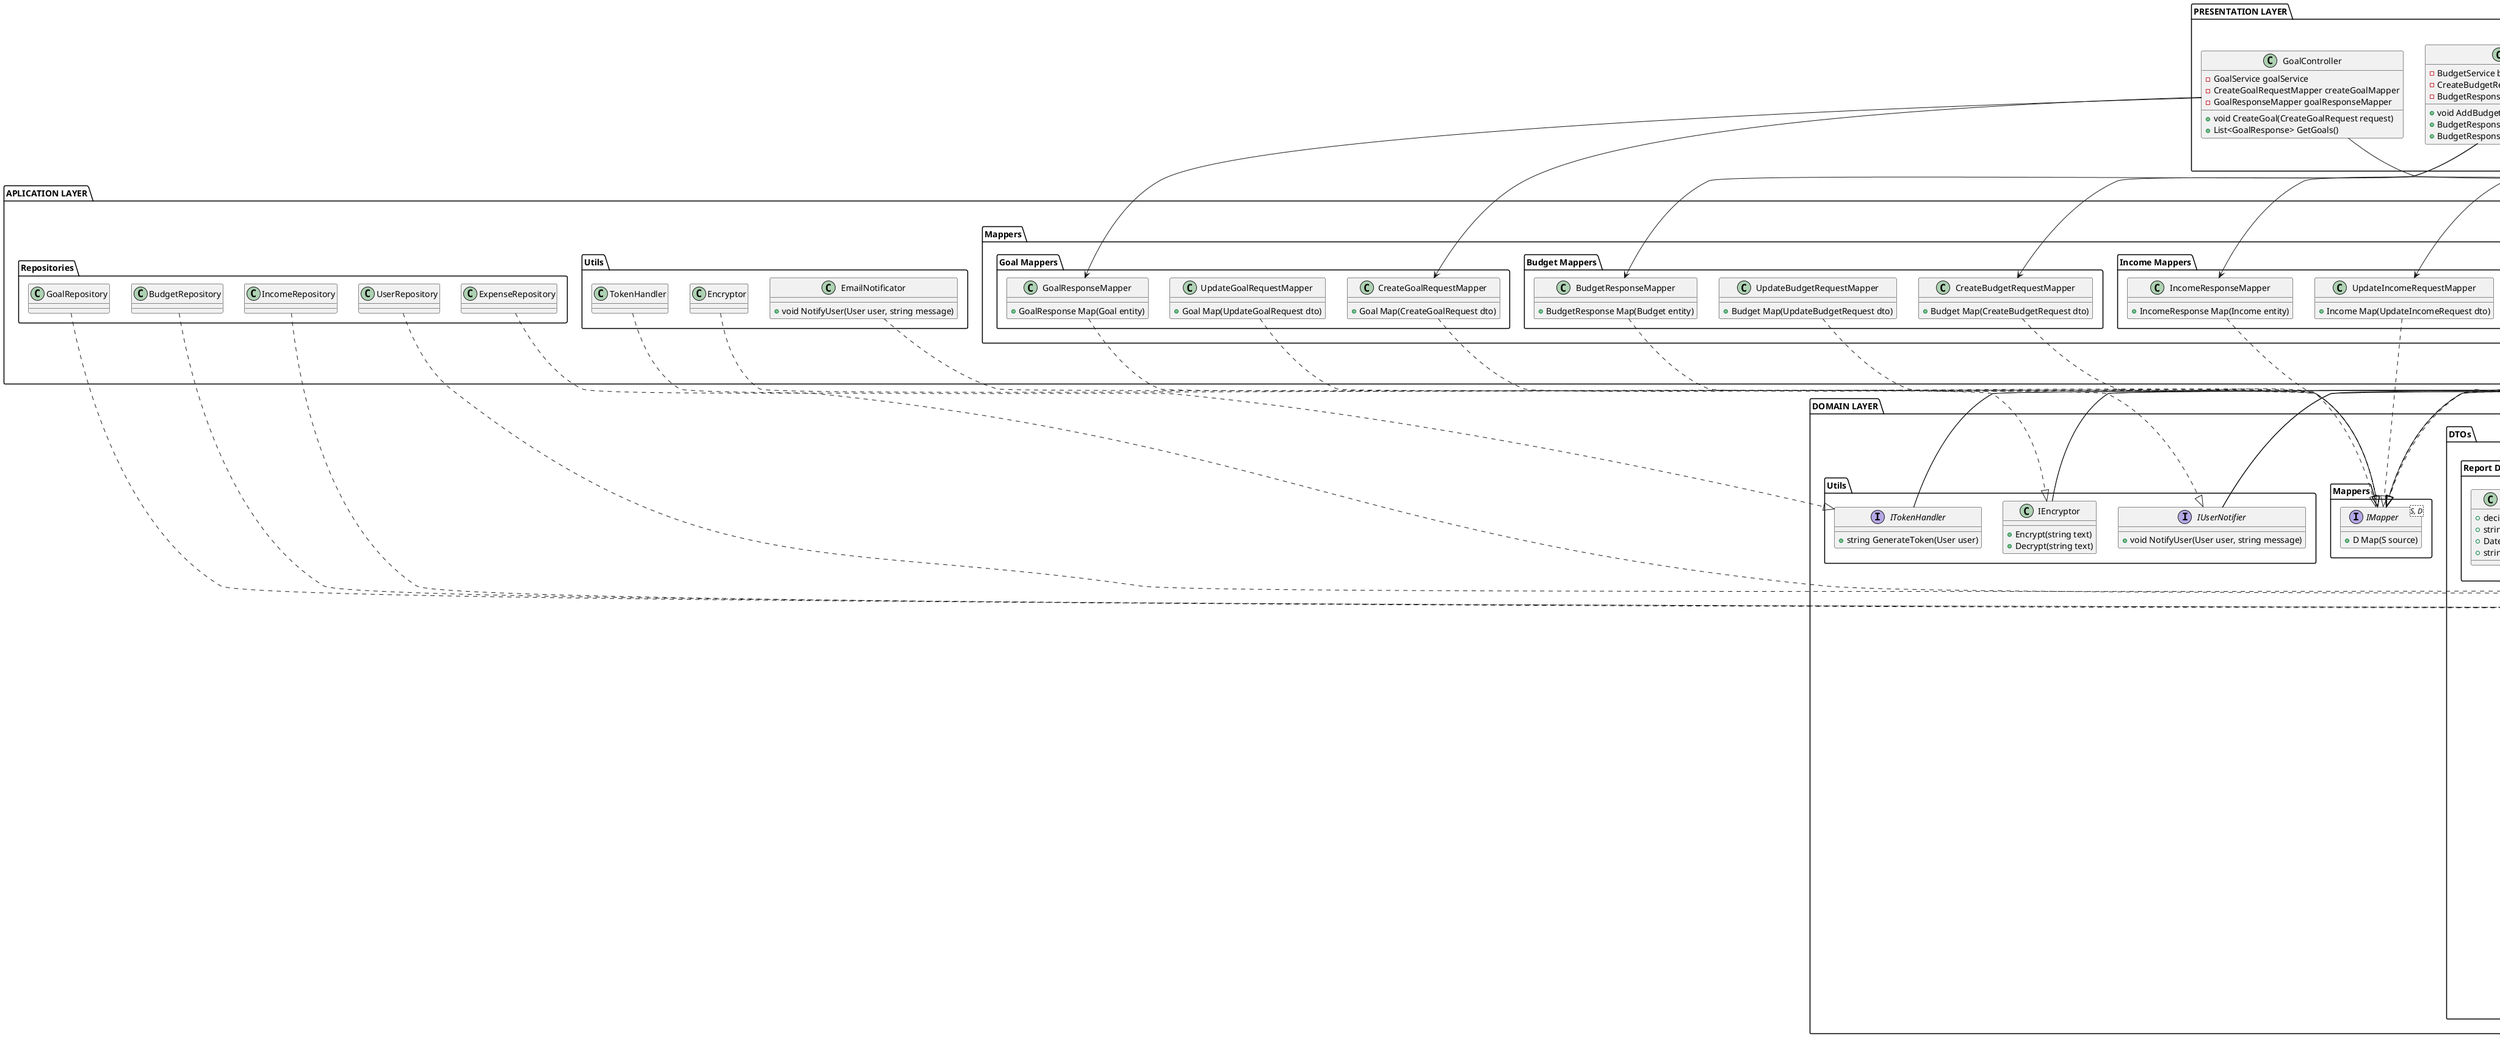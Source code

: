 @startuml ExpenseTracker - Group5

package "DOMAIN LAYER" {

    package "Entities" {
        interface EntityBase {
            +Guid Id
        }

        class User implements EntityBase {
            +string Name
            +string Email
            +string PasswordHash
            +DateTime CreatedAt
        }

        class Expense implements EntityBase {
            +Guid UserId
            +string Currency
            +decimal Amount
            +string Description
            +string Category
            +DateTime Date
            +DateTime CreatedAt
            +boolean IsRecurrent
            +DateTime LastCalculation
        }

        class Income implements EntityBase {
            +Guid UserId
            +string Currency
            +decimal Amount
            +string Source
            +DateTime Date
            +DateTime CreatedAt
        }

        class Budget implements EntityBase {
            +Guid UserId
            +DateTime Month
            +string Currency
            +decimal Amount
            +decimal CurrentAmount
        }

        class Goal implements EntityBase {
            +Guid UserId
            +string Currency
            +decimal GoalAmount
            +DateTime Deadline
            +decimal CurrentAmount
            +DateTime CreatedAt
        }

    }

    package "DTOs" {

        package "User DTOs" {
            class CreateUserRequest {
                +string Name
                +string Email
                +string Password
            }

            class UpdateUserRequest {
                +string Name
                +string Email
                +string Password
            }

            class UserResponse {
                +Guid Id
                +string Name
                +string Email
                +DateTime CreatedAt
            }
        }

        package "Expense DTOs" {
            class CreateExpenseRequest {
                +decimal Amount
                +string Description
                +string Category
                +DateTime Date
                +string Currency
                +boolean IsRecurrent
            }

            class UpdateExpenseRequest {
                +decimal Amount
                +string Description
                +string Category
                +DateTime Date
                +string Currency
                +boolean IsRecurrent
            }

            class ExpenseResponse {
                +Guid Id
                +decimal Amount
                +string Description
                +string Category
                +DateTime Date
                +DateTime CreatedAt
                +boolean IsRecurrent
                +string Currency
            }
        }

        package "Income DTOs" {
            class CreateIncomeRequest {
                +decimal Amount
                +string Source
                +DateTime Date
                +string Currency
            }

            class UpdateIncomeRequest {
                +decimal Amount
                +string Source
                +DateTime Date
                +string Currency
            }

            class IncomeResponse {
                +Guid Id
                +decimal Amount
                +string Source
                +DateTime Date
                +DateTime CreatedAt
                +string Currency
            }
        }

        package "Budget DTOs" {
            class CreateBudgetRequest {
                +DateTime Month
                +string Currency
                +decimal Amount
            }

            class UpdateBudgetRequest {
                +DateTime Month
                +string Currency
                +decimal Amount
            }

            class BudgetResponse {
                +Guid Id
                +DateTime Month
                +decimal Amount
                +decimal CurrentAmount
                +string Currency
            }
        }

        package "Goal DTOs" {
            class CreateGoalRequest {
                +decimal GoalAmount
                +DateTime Deadline
                +string Currency
            }

            class UpdateGoalRequest {
                +decimal GoalAmount
                +DateTime Deadline
                +string Currency
            }

            class GoalResponse {
                +Guid Id
                +decimal GoalAmount
                +decimal CurrentAmount
                +DateTime Deadline
                +DateTime CreatedAt
                +string Currency
            }
        }

        package "Report DTOs" {
            class MonthlySummary {
                +decimal TotalIncome
                +decimal TotalExpenses
                +decimal RemainingBudget
                +string HighestSpendingCategory
                +string Currency
            }

            class ExpenseInsightsResponse {
                +decimal TotalExpenses
                +string HighestSpendingCategory
                +DateTime MostExpensiveMonth
                +string Currency
            }
        }
    }

    package "Repositories" {
        interface IRepository<T implements EntityBase> {
            +bool Save(T item)
            +bool Update(T item)
            +bool Delete(T item)
            +T GetById(Guid itemId)
            +List<T> GetAll()
        }

        interface IUserRepository extends IRepository<User> {
            +User GetByEmail(string email)
        }

        interface IExpenseRepository extends IRepository<Expense> {
            +List<Expense> GetByDateRange(DateTime startDate, DateTime endDate)
            +List<Expense> GetByCategory(string category)
            +List<Expense> GetRecurrentExpenses()
        }

        interface IIncomeRepository extends IRepository<Income> {
            +List<Income> GetByDateRange(DateTime startDate, DateTime endDate)
            +List<Income> GetBySource(string source)
        }

        interface IBudgetRepository extends IRepository<Budget> {
            +Budget GetCurrentBudget()
            +Budget GetByMonth(DateTime month)
            +List<Budget> GetByAmountRange(decimal minAmount, decimal maxAmount)
        }

        interface IGoalRepository extends IRepository<Goal> {
            +List<Goal> GetCurrentGoals()
            +List<Goal> GetByGoalAmountRange(decimal minGoal, decimal maxGoal)
        }
    }

    package "Utils" {
        class IEncryptor {
            + Encrypt(string text)
            + Decrypt(string text)
        }

        interface ITokenHandler {
            +string GenerateToken(User user)
        }

        interface IUserNotifier {
            +void NotifyUser(User user, string message)
        }
    }

    package "Mappers" {
        interface IMapper<S, D> {
            +D Map(S source)
        }
    }

}

package "APLICATION LAYER" {
    package "Repositories" {
        class UserRepository {
        }

        class ExpenseRepository {
        }

        class IncomeRepository {
        }

        class BudgetRepository {
        }

        class GoalRepository {
        }

        UserRepository ..|> IUserRepository
        ExpenseRepository ..|> IExpenseRepository
        IncomeRepository ..|> IIncomeRepository
        BudgetRepository ..|> IBudgetRepository
        GoalRepository ..|> IGoalRepository
    }

    package "Utils" {
        class Encryptor {
        }

        class TokenHandler {
        }

        class EmailNotificator {
            +void NotifyUser(User user, string message)
        }

        EmailNotificator ..|> IUserNotifier
        TokenHandler ..|> ITokenHandler
        Encryptor ..|> IEncryptor
    }

    package "Mappers" {

        package "User Mappers" {
            class CreateUserRequestMapper {
                +User Map(CreateUserRequest dto)
            }

            class UpdateUserRequestMapper {
                +User Map(UpdateUserRequest dto)
            }

            class UserResponseMapper {
                +UserResponse Map(User entity)
            }
        }
        
        CreateUserRequestMapper ..|> IMapper
        UserResponseMapper ..|> IMapper
        UpdateUserRequestMapper ..|> IMapper

        package "Expense Mappers" {
            class CreateExpenseRequestMapper {
                +Expense Map(CreateExpenseRequest dto)
            }

            class UpdateExpenseRequestMapper {
                +Expense Map(UpdateExpenseRequest dto)
            }

            class ExpenseResponseMapper {
                +ExpenseResponse Map(Expense entity)
            }

            CreateExpenseRequestMapper ..|> IMapper
            UpdateExpenseRequestMapper ..|> IMapper
            ExpenseResponseMapper ..|> IMapper
        }

        package "Income Mappers" {
            class CreateIncomeRequestMapper {
                +Income Map(CreateIncomeRequest dto)
            }

            class UpdateIncomeRequestMapper {
                +Income Map(UpdateIncomeRequest dto)
            }

            class IncomeResponseMapper {
                +IncomeResponse Map(Income entity)
            }

            CreateIncomeRequestMapper ..|> IMapper
            UpdateIncomeRequestMapper ..|> IMapper
            IncomeResponseMapper ..|> IMapper
        }

        package "Budget Mappers" {
            class CreateBudgetRequestMapper {
                +Budget Map(CreateBudgetRequest dto)
            }

            class UpdateBudgetRequestMapper {
                +Budget Map(UpdateBudgetRequest dto)
            }

            class BudgetResponseMapper {
                +BudgetResponse Map(Budget entity)
            }
            CreateBudgetRequestMapper ..|> IMapper
            UpdateBudgetRequestMapper ..|> IMapper
            BudgetResponseMapper ..|> IMapper
        }

        package "Goal Mappers" {
            class CreateGoalRequestMapper {
                +Goal Map(CreateGoalRequest dto)
            }

            class UpdateGoalRequestMapper {
                +Goal Map(UpdateGoalRequest dto)
            }

            class GoalResponseMapper {
                +GoalResponse Map(Goal entity)
            }

            CreateGoalRequestMapper ..|> IMapper
            UpdateGoalRequestMapper ..|> IMapper
            GoalResponseMapper ..|> IMapper
        }
    }

    package "Services" {
        class AuthenticationService {
            -IUserRepository userRepository
            -ITokenHandler tokenHandler
            -IEncryptor encryptor

            +void Register(string name, string email, string password)
            +string Login(string email, string password)
        }

        class UserManagementService {
            -IUserRepository userRepository
            -ITokenHandler tokenHandler
            -IEncryptor encryptor
            -IUserNotifier userNotifier

            +void ResetPassword(string email, string newPassword)
            +void EditProfile(Guid userId, string newName, string newEmail, string newPassword)
        }

        class ExpenseService {
            -IExpenseRepository expenseRepository

            +void AddExpense(Expense expense)
            +void UpdateExpense(Expense expense)
            +void DeleteExpense(Guid expenseId)
            +Expense GetExpenseById(Guid expenseId)
            +List<Expense> GetExpensesByCategory(string category)
            +List<Expense> GetExpensesByDateRange(DateTime start, DateTime end)
        }

        class IncomeService {
            -IIncomeRepository incomeRepository

            +void AddIncome(Income income)
            +void UpdateIncome(Income income)
            +void DeleteIncome(Guid incomeId)
            +Income GetIncomeById(Guid incomeId)
            +List<Income> GetIncomesBySource(string source)
            +List<Income> GetIncomesByDateRange(DateTime start, DateTime end)
        }

        class BudgetService {
            -IBudgetRepository budgetRepository
            -IUserNotifier userNotificator

            +void AddBudget(Budget budget)
            +void UpdateBudget(Budget budget)
            +void DeleteBudget(Guid budgetId)
            +Budget GetCurrentBudget()
            +Budget GetByMonth(DateTime month)
            +List<Budget> FilterByAmountRange(decimal minAmount, decimal maxAmount)
        }

        class GoalService {
            -IGoalRepository goalRepository
            -IUserNotifier userNotificator

            +void AddGoal(Goal goal)
            +void UpdateGoal(Goal goal)
            +void DeleteGoal(Guid goalId)
            +void GetCurrentGoals()
            +List<Goal> FilterByAmountRange(decimal minGoal, decimal maxGoal)
        }

        class RecurringExpenseService {
            -IExpenseRepository expenseRepository

            +void AddRecurringExpense(Expense expense)
            +void UpdateRecurringExpense(Expense expense)
            +void DeleteRecurringExpense(Guid expenseId)
            +void CalculateRecurringExpense()
        }

        BudgetService *-- IBudgetRepository
        BudgetService *-- IUserNotifier

        GoalService *-- IGoalRepository
        GoalService *-- IUserNotifier

        RecurringExpenseService *-- IExpenseRepository

        ExpenseService *-- IExpenseRepository
        IncomeService *-- IIncomeRepository

        AuthenticationService *-- IUserRepository
        AuthenticationService *-- ITokenHandler
        AuthenticationService *-- IEncryptor

        UserManagementService *-- IUserRepository
        UserManagementService *-- ITokenHandler
        UserManagementService *-- IEncryptor
        UserManagementService *-- IUserNotifier
    }
}

package "PRESENTATION LAYER" {
    
    class AuthController {
        -AuthenticationService authService
        -UserManagementService userManagementService
        -CreateUserRequestMapper createUserMapper
        -UserResponseMapper userResponseMapper
        
        +string Register(CreateUserRequest request)
        +string Login(string email, string password)
        +void ResetPassword(string email)
        +void VerifyPasswordReset(string code, string email, string password)
    }

    class UserController {
        -UserManagementService userManagementService
        -UpdateUserRequestMapper updateUserMapper
        -UserResponseMapper userResponseMapper
        
        +void UpdateProfile(UpdateUserRequest request)
    }

    class ExpenseController {
        -ExpenseService expenseService
        -CreateExpenseRequestMapper createExpenseMapper
        -UpdateExpenseRequestMapper updateExpenseMapper
        -ExpenseResponseMapper expenseResponseMapper

        +void CreateExpense(CreateExpenseRequest request)
        +List<ExpenseResponse> GetExpenses(DateTime? startDate, DateTime? endDate, string? category)
        +ExpenseResponse GetExpenseById(Guid id)
        +void UpdateExpense(Guid id, UpdateExpenseRequest request)
        +void DeleteExpense(Guid id)
    }

    class IncomeController {
        -IncomeService incomeService
        -CreateIncomeRequestMapper createIncomeMapper
        -UpdateIncomeRequestMapper updateIncomeMapper
        -IncomeResponseMapper incomeResponseMapper

        +void CreateIncome(CreateIncomeRequest request)
        +List<IncomeResponse> GetIncomes()
        +IncomeResponse GetIncomeById(Guid id)
        +void UpdateIncome(Guid id, UpdateIncomeRequest request)
        +void DeleteIncome(Guid id)
    }

    class BudgetController {
        -BudgetService budgetService
        -CreateBudgetRequestMapper createBudgetMapper
        -BudgetResponseMapper budgetResponseMapper

        +void AddBudget(CreateBudgetRequest request)
        +BudgetResponse GetCurrentBudget()
        +BudgetResponse GetBudgetByMonth(string month)
    }

    class SummaryController {
        -ExpenseService expenseService
        -IncomeService incomeService
        
        +MonthlySummaryResponse GetMonthlySummary()
    }

    class GoalController {
        -GoalService goalService
        -CreateGoalRequestMapper createGoalMapper
        -GoalResponseMapper goalResponseMapper

        +void CreateGoal(CreateGoalRequest request)
        +List<GoalResponse> GetGoals()
    }
    
    AuthController --> AuthenticationService
    AuthController --> UserManagementService
    AuthController --> CreateUserRequestMapper
    AuthController --> UserResponseMapper

    UserController --> UserManagementService
    UserController --> UpdateUserRequestMapper
    UserController --> UserResponseMapper

    ExpenseController --> ExpenseService
    ExpenseController --> CreateExpenseRequestMapper
    ExpenseController --> UpdateExpenseRequestMapper
    ExpenseController --> ExpenseResponseMapper

    IncomeController --> IncomeService
    IncomeController --> CreateIncomeRequestMapper
    IncomeController --> UpdateIncomeRequestMapper
    IncomeController --> IncomeResponseMapper

    BudgetController --> BudgetService
    BudgetController --> CreateBudgetRequestMapper
    BudgetController --> BudgetResponseMapper

    SummaryController --> ExpenseService
    SummaryController --> IncomeService

    GoalController --> GoalService
    GoalController --> CreateGoalRequestMapper
    GoalController --> GoalResponseMapper

}


@enduml
